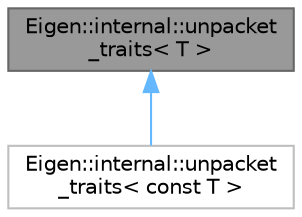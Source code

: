 digraph "Eigen::internal::unpacket_traits&lt; T &gt;"
{
 // LATEX_PDF_SIZE
  bgcolor="transparent";
  edge [fontname=Helvetica,fontsize=10,labelfontname=Helvetica,labelfontsize=10];
  node [fontname=Helvetica,fontsize=10,shape=box,height=0.2,width=0.4];
  Node1 [id="Node000001",label="Eigen::internal::unpacket\l_traits\< T \>",height=0.2,width=0.4,color="gray40", fillcolor="grey60", style="filled", fontcolor="black",tooltip=" "];
  Node1 -> Node2 [id="edge1_Node000001_Node000002",dir="back",color="steelblue1",style="solid",tooltip=" "];
  Node2 [id="Node000002",label="Eigen::internal::unpacket\l_traits\< const T \>",height=0.2,width=0.4,color="grey75", fillcolor="white", style="filled",URL="$structEigen_1_1internal_1_1unpacket__traits_3_01const_01T_01_4.html",tooltip=" "];
}
